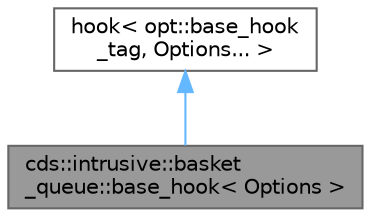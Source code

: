 digraph "cds::intrusive::basket_queue::base_hook&lt; Options &gt;"
{
 // LATEX_PDF_SIZE
  bgcolor="transparent";
  edge [fontname=Helvetica,fontsize=10,labelfontname=Helvetica,labelfontsize=10];
  node [fontname=Helvetica,fontsize=10,shape=box,height=0.2,width=0.4];
  Node1 [id="Node000001",label="cds::intrusive::basket\l_queue::base_hook\< Options \>",height=0.2,width=0.4,color="gray40", fillcolor="grey60", style="filled", fontcolor="black",tooltip="Base hook"];
  Node2 -> Node1 [id="edge1_Node000001_Node000002",dir="back",color="steelblue1",style="solid",tooltip=" "];
  Node2 [id="Node000002",label="hook\< opt::base_hook\l_tag, Options... \>",height=0.2,width=0.4,color="gray40", fillcolor="white", style="filled",tooltip=" "];
}
